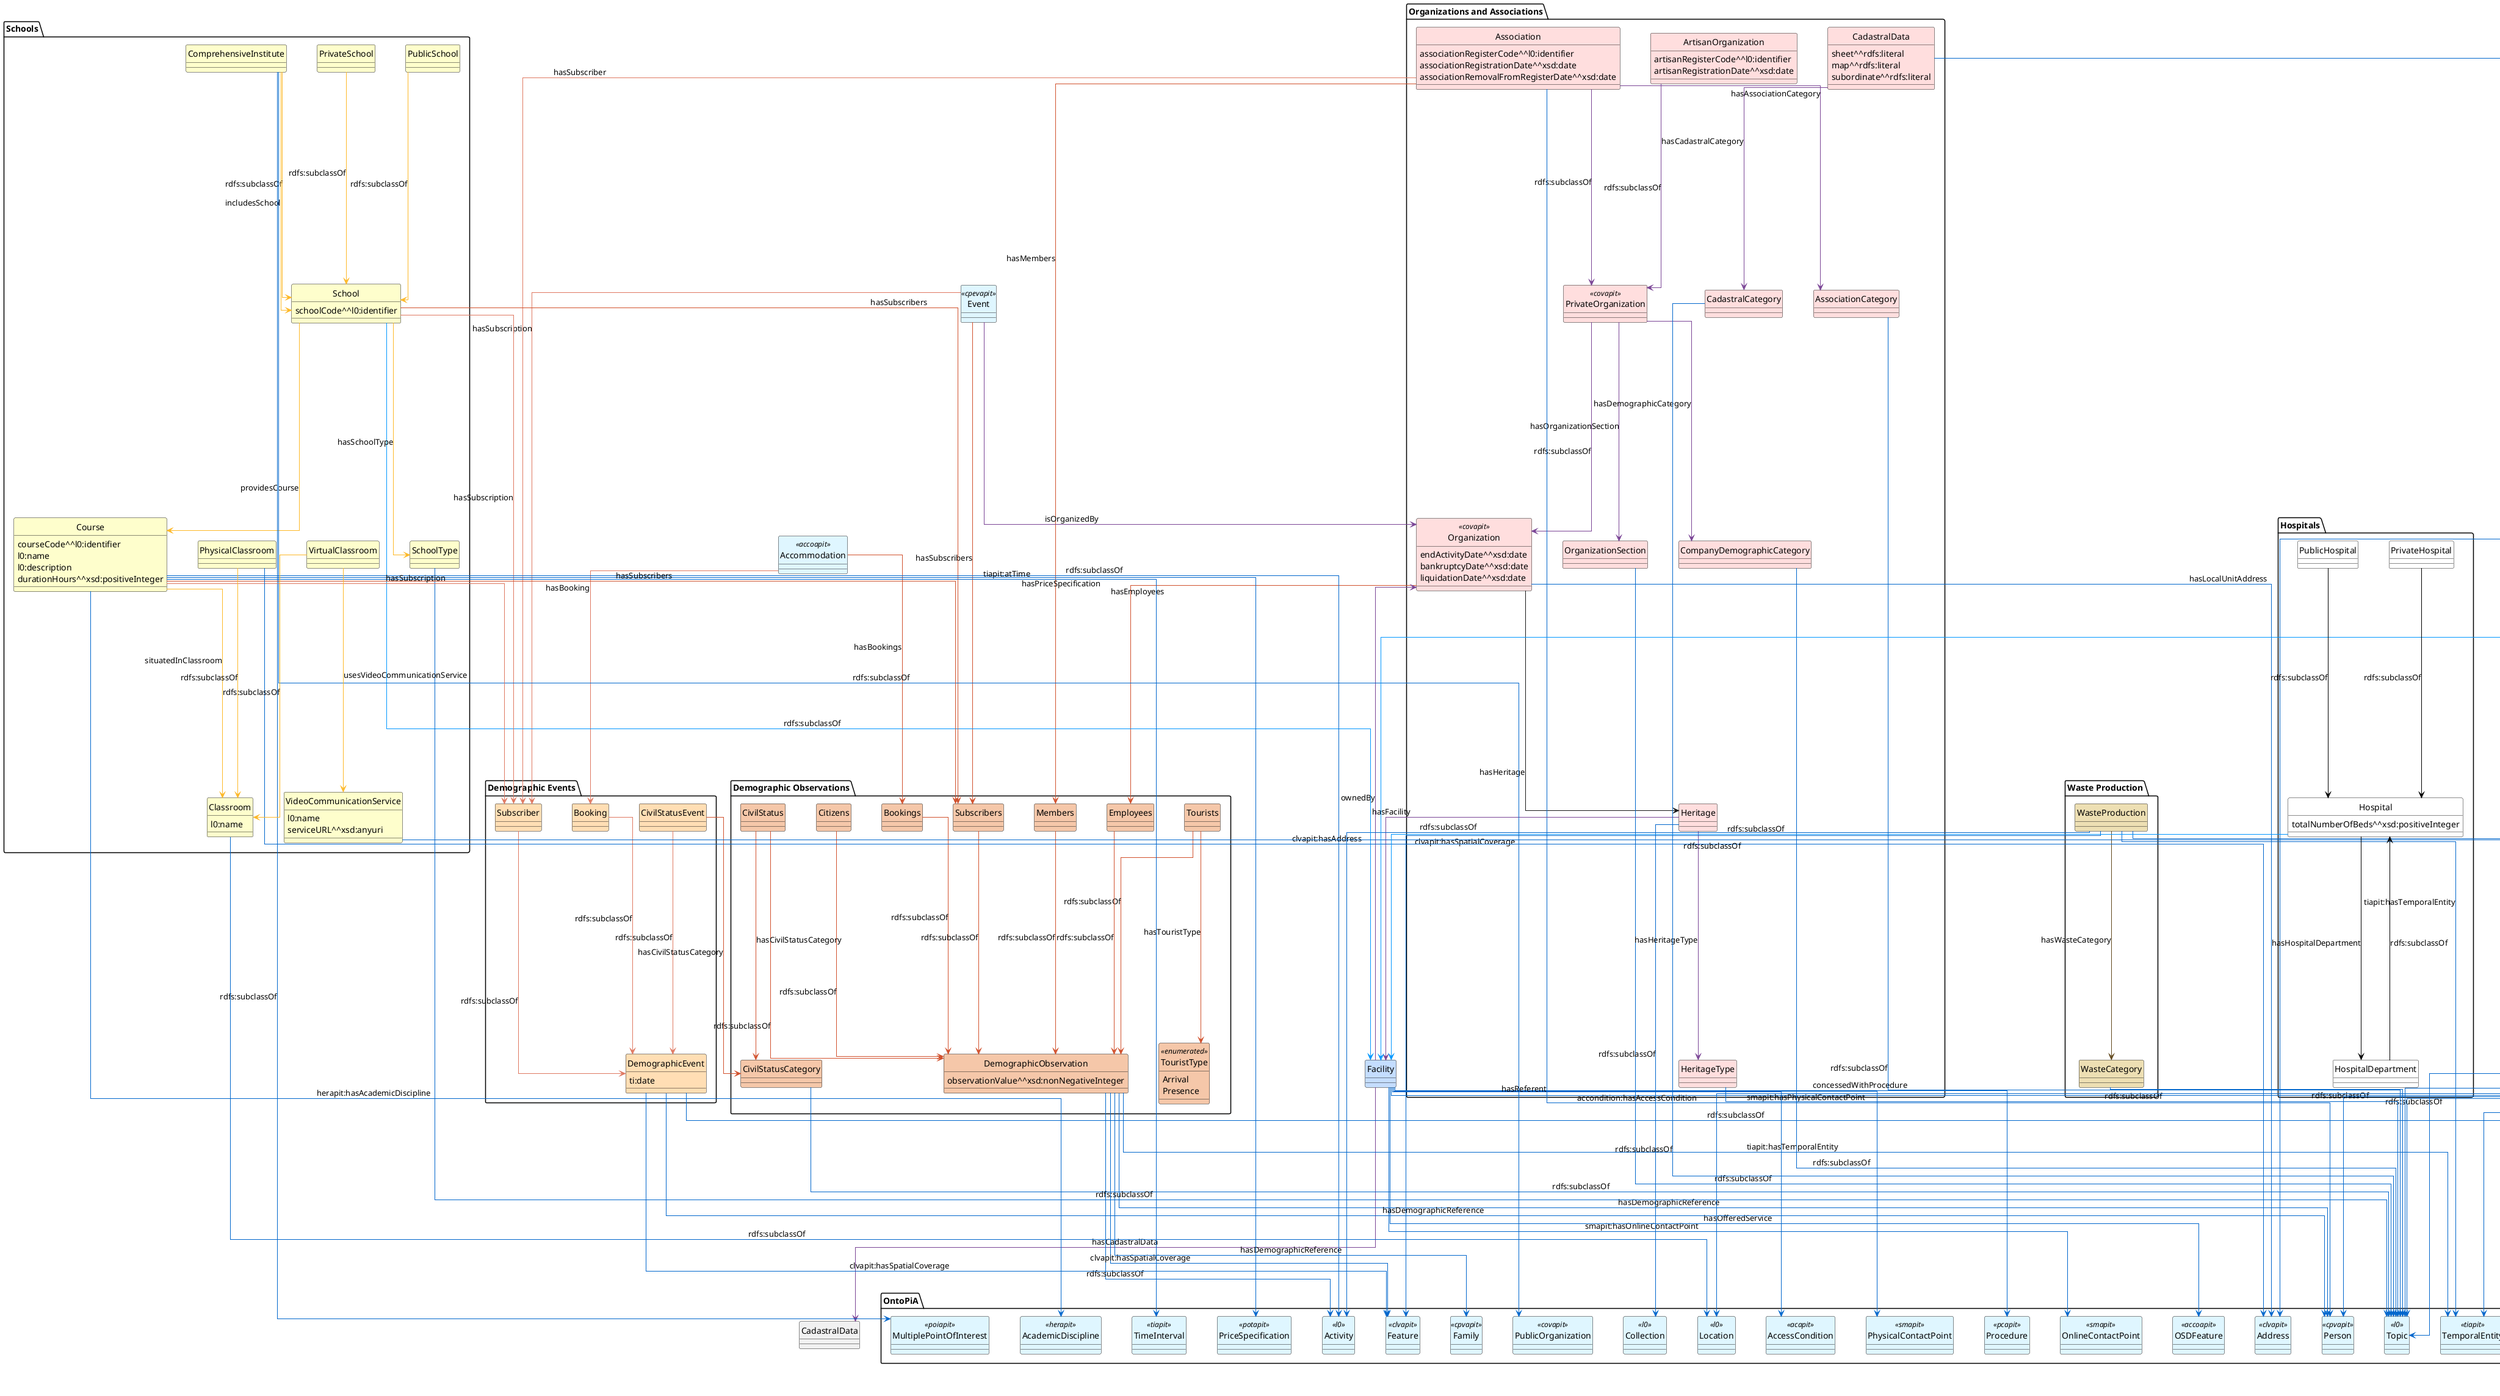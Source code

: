 @startuml OntoIM
hide circle
skinparam linetype ortho
skinparam ranksep 300
skinparam nodesep 50

!define OntoPiANode dff6ff
!define OntoPiAProperty 06c

!define OntoPiANodeEdited dff6ff

!define DemographicObservationNode f5c7a9
!define DemographicObservationProperty d1512d

!define DemographicEventNode ffdeb4
!define DemographicEventProperty df7861

!define WasteNode eddfb3
!define WasteProperty 61481c

!define OrganizationNode ffdede
!define OrganizationProperty 7a4495

!define HeritageNode ffdede
!define HeritageProperty 7a4495

!define RoadAccidentNode f2f2f2
!define RoadAccidentProperty 413f42

!define VehicleNode f2f2f2
!define VehicleProperty 413f42

!define TrafficFlowNode f2f2f2
!define TrafficFlowProperty 413f42

!define RoadSignalNode f2f2f2
!define RoadSignalProperty 413f42

!define FacilityNode c4ddff
!define FacilityProperty 0096ff

!define SchoolNode fefecc
!define SchoolProperty fdb827

!define GreenZoneNode b8f1b0
!define GreenZoneProperty 14c38e

!define HospitalNode fff
!define HospitalProperty 000

' Imported objects from OntoPiA
package "OntoPiA" {
    class Thing <<owl>> #OntoPiANode

    class Entity <<l0>> #OntoPiANode
    class Activity <<l0>> #OntoPiANode
    class Location <<l0>> #OntoPiANode
    class EventOrSituation <<l0>> #OntoPiANode
    class Topic <<l0>> #OntoPiANode
    class Object <<l0>> #OntoPiANode
    class Characteristic <<l0>> #OntoPiANode
    class Collection <<l0>> #OntoPiANode
    class Agent <<l0>> #OntoPiANode

    class Address <<clvapit>> #OntoPiANode
    class City <<clvapit>> #OntoPiANode
    class StreetToponym <<clvapit>> #OntoPiANode
    class Feature <<clvapit>> #OntoPiANode
    class Country <<clvapit>> #OntoPiANode
    class Geometry <<clvapit>> #OntoPiANode

    class TimeInterval <<tiapit>> #OntoPiANode
    class TemporalEntity <<tiapit>> #OntoPiANode

    class Value <<muapit>> #OntoPiANode

    class OnlineContactPoint <<smapit>> #OntoPiANode
    class PhysicalContactPoint <<smapit>> #OntoPiANode

    class AccessCondition <<acapit>> #OntoPiANode

    class Person <<cpvapit>> #OntoPiANode
    class Family <<cpvapit>> #OntoPiANode

    class PriceSpecification <<potapit>> #OntoPiANode

    class PointOfInterest <<poiapit>> #OntoPiANode
    class MultiplePointOfInterest <<poiapit>> #OntoPiANode

    class Procedure <<pcapit>> #OntoPiANode

    class OSDFeature <<accoapit>> #OntoPiANode

    class AcademicDiscipline <<herapit>> #OntoPiANode

    class PublicOrganization <<covapit>> #OntoPiANode
}

' Added an Accessible Point of Interest, a POI with online contact point, physical contact point, an organization owner and an access condition.
class Facility #FacilityNode
Facility -[#OntoPiAProperty]-> PointOfInterest : rdfs:subclassOf

Facility -[#OntoPiAProperty]-> OnlineContactPoint : smapit:hasOnlineContactPoint
Facility -[#OntoPiAProperty]-> PhysicalContactPoint : smapit:hasPhysicalContactPoint
Facility -[#OntoPiAProperty]-> AccessCondition : accondition:hasAccessCondition
Facility -[#OntoPiAProperty]-> OSDFeature : hasOfferedService
Facility -[#OntoPiAProperty]-> Procedure : concessedWithProcedure
Facility -[#HeritageProperty]-> CadastralData : hasCadastralData


package "Demographic Observations" {
    ' Demographic Observation
    ' A demographic observation can describe the demographic composition of an entity during time
    ' An example can be the number of subscribers to an event, emoployees of an organization, members of an association
    ' For a country it can be the number of citizens, weddings, deaths etc...
    ' A demo observation comes with its value and a demo prototype, which describes the type of person o family counted
    ' A demo observation can also be releated to a spatial object, which describes the spatial delimitation of the observation
    ' For example, we can count the number of males in a specific area, that can be a city, a borough, a street, etc...
    class DemographicObservation #DemographicObservationNode {
        observationValue^^xsd:nonNegativeInteger
    }
    DemographicObservation -[#OntoPiAProperty]-> Activity : rdfs:subclassOf

    DemographicObservation -[#OntoPiAProperty]-> TemporalEntity : tiapit:hasTemporalEntity
    DemographicObservation -[#OntoPiAProperty]-> Feature : clvapit:hasSpatialCoverage
    DemographicObservation -[#OntoPiAProperty]-> Person : hasDemographicReference
    DemographicObservation -[#OntoPiAProperty]-> Family : hasDemographicReference

    class Citizens #DemographicObservationNode
    Citizens -[#DemographicObservationProperty]-> DemographicObservation : rdfs:subclassOf

    class CivilStatus #DemographicObservationNode
    CivilStatus -[#DemographicObservationProperty]-> DemographicObservation : rdfs:subclassOf

    CivilStatus -[#DemographicObservationProperty]-> CivilStatusCategory : hasCivilStatusCategory

    class CivilStatusCategory #DemographicObservationNode
    CivilStatusCategory -[#OntoPiAProperty]-> Topic : rdfs:subclassOf

    class Tourists #DemographicObservationNode
    Tourists -[#DemographicObservationProperty]-> DemographicObservation : rdfs:subclassOf

    Tourists -[#DemographicObservationProperty]-> TouristType : hasTouristType

    class TouristType <<enumerated>> #DemographicObservationNode {
        Arrival
        Presence
    }

    class Bookings #DemographicObservationNode
    Bookings -[#DemographicObservationProperty]-> DemographicObservation : rdfs:subclassOf

    class Subscribers #DemographicObservationNode
    Subscribers -[#DemographicObservationProperty]-> DemographicObservation : rdfs:subclassOf

    class Employees #DemographicObservationNode
    Employees -[#DemographicObservationProperty]-> DemographicObservation : rdfs:subclassOf

    class Members #DemographicObservationNode
    Members -[#DemographicObservationProperty]-> DemographicObservation : rdfs:subclassOf
}

package "Demographic Events" {
    ' A demo event represents a wedding, a death, a birth, offering a non aggregated view of a demo observation
    class DemographicEvent #DemographicEventNode {
        ti:date
    }
    DemographicEvent -[#OntoPiAProperty]-> EventOrSituation : rdfs:subclassOf

    DemographicEvent -[#OntoPiAProperty]-> Person : hasDemographicReference
    DemographicEvent -[#OntoPiAProperty]-> Feature : clvapit:hasSpatialCoverage

    class CivilStatusEvent #DemographicEventNode
    CivilStatusEvent -[#DemographicEventProperty]-> DemographicEvent : rdfs:subclassOf

    CivilStatusEvent -[#DemographicObservationProperty]-> CivilStatusCategory : hasCivilStatusCategory

    class Subscriber #DemographicEventNode
    Subscriber -[#DemographicEventProperty]-> DemographicEvent : rdfs:subclassOf

    class Booking #DemographicEventNode
    Booking -[#DemographicEventProperty]-> DemographicEvent : rdfs:subclassOf
}

package "Organizations and Associations" {
    ' Organization, added end of activity, bankruptcy and liquidation, added number of empolyees, local units and heritage
    ' Added section and demograpgic classification of organization for private companies (taken from Camera di Commercio)
    ' Added an Artisan Organization with artisan Register code and date
    class Organization <<covapit>> #OrganizationNode {
        endActivityDate^^xsd:date
        bankruptcyDate^^xsd:date
        liquidationDate^^xsd:date
    }

    ' Organization --> Payment : sentPayment (see later)
    Organization -[#DemographicObservationProperty]-> Employees : hasEmployees
    Organization -[#OntoPiAProperty]-> Address : hasLocalUnitAddress
    Organization --> Heritage : hasHeritage

    Facility -[#OrganizationProperty]-> Organization : ownedBy

    class PrivateOrganization <<covapit>> #OrganizationNode
    PrivateOrganization -[#OrganizationProperty]-> Organization : rdfs:subclassOf

    PrivateOrganization -[#OrganizationProperty]-> OrganizationSection : hasOrganizationSection
    PrivateOrganization -[#OrganizationProperty]-> CompanyDemographicCategory : hasDemographicCategory

    class OrganizationSection #OrganizationNode
    OrganizationSection -[#OntoPiAProperty]-> Topic : rdfs:subclassOf

    class CompanyDemographicCategory #OrganizationNode
    CompanyDemographicCategory -[#OntoPiAProperty]-> Topic : rdfs:subclassOf

    class ArtisanOrganization #OrganizationNode {
        artisanRegisterCode^^l0:identifier
        artisanRegistrationDate^^xsd:date
    }
    ArtisanOrganization -[#OrganizationProperty]-> PrivateOrganization : rdfs:subclassOf

    ' Associations are sublclass of organizations, with referent, association category (controlled vocabulary) and members observation
    class Association #OrganizationNode {
        associationRegisterCode^^l0:identifier
        associationRegistrationDate^^xsd:date
        associationRemovalFromRegisterDate^^xsd:date
    }
    Association -[#OrganizationProperty]-> PrivateOrganization : rdfs:subclassOf

    Association -[#OntoPiAProperty]-> Person : hasReferent
    Association -[#OrganizationProperty]-> AssociationCategory : hasAssociationCategory
    Association -[#DemographicObservationProperty]-> Members : hasMembers
    Association -[#DemographicEventProperty]-> Subscriber : hasSubscriber

    class AssociationCategory #OrganizationNode
    AssociationCategory -[#OntoPiAProperty]-> Topic : rdfs:subclassOf

    ' The heritage of an organization, a collection of buildings owned by the organization. There are different types of heritage, like state owned assets, unavailable ecc...
    class Heritage #HeritageNode
    Heritage -[#OntoPiAProperty]-> Collection : rdfs:subclassOf

    Heritage -[#HeritageProperty]-> HeritageType : hasHeritageType
    Heritage -[#HeritageProperty]-> Facility : hasFacility

    class HeritageType #HeritageNode
    HeritageType -[#OntoPiAProperty]-> Topic : rdfs:subclassOf

    class CadastralData #HeritageNode {
        sheet^^rdfs:literal
        map^^rdfs:literal
        subordinate^^rdfs:literal
    }
    CadastralData -[#OntoPiAProperty]-> Object : rdfs:subclassOf

    CadastralData -[#HeritageProperty]-> CadastralCategory : hasCadastralCategory

    class CadastralCategory #HeritageNode
    CadastralCategory -[#OntoPiAProperty]-> Topic : rdfs:subclassOf
}

' Events, added the organizer of the event and the subscribers
class Event <<cpevapit>> #OntoPiANodeEdited
Event -[#OrganizationProperty]-> Organization : isOrganizedBy
Event -[#DemographicObservationProperty]-> Subscribers : hasSubscribers
Event -[#DemographicEventProperty]-> Subscriber : hasSubscription

package "Waste Production" {
    ' Waste production
    class WasteProduction #WasteNode
    WasteProduction -[#OntoPiAProperty]-> Activity : rdfs:subclassOf

    WasteProduction -[#OntoPiAProperty]-> Value : hasValue
    WasteProduction -[#OntoPiAProperty]-> TemporalEntity : tiapit:hasTemporalEntity
    WasteProduction -[#OntoPiAProperty]-> Feature : clvapit:hasSpatialCoverage

    WasteProduction -[#WasteProperty]-> WasteCategory : hasWasteCategory

    class WasteCategory #WasteNode
    WasteCategory -[#OntoPiAProperty]-> Topic : rdfs:subclassOf
}

package "Roads and Traffic" {
    ' Road accidents
    class RoadAccident #RoadAccidentNode {
        ti:date
    }
    RoadAccident -[#OntoPiAProperty]-> EventOrSituation : rdfs:subclassOf

    RoadAccident -[#RoadAccidentProperty]-> RevelationUnit : detectedBy
    RoadAccident -[#OntoPiAProperty]-> Geometry : clvapit:hasGeometry
    RoadAccident -[#RoadAccidentProperty]-> Road : hasRoad
    RoadAccident -[#RoadAccidentProperty]-> WeatherCondition : hasWeatherCondition
    RoadAccident -[#RoadAccidentProperty]-> AccidentType : hasAccidentType
    RoadAccident -[#RoadAccidentProperty]-> InvolvedVehicle : hasInvolvedVehicle
    RoadAccident -[#RoadAccidentProperty]-> InvolvedPerson : hasInvolvedPerson
    RoadAccident -[#RoadAccidentProperty]-> InvolvedObstacle : hasInvolvedObstacle

    class RevelationUnit #RoadAccidentNode
    RevelationUnit -[#OntoPiAProperty]-> Agent : rdfs:subclassOf

    class Road #RoadAccidentNode {
        roadName^^l0:name
    }
    Road -[#OntoPiAProperty]-> Location : rdfs:subclassOf

    Road -[#OntoPiAProperty]-> Address : hasAddress
    Road -[#RoadAccidentProperty]-> RoadCategory : hasRoadCategory
    Road -[#RoadAccidentProperty]-> RoadType : hasRoadType
    Road -[#RoadAccidentProperty]-> PavementType : hasPavementType
    Road -[#RoadAccidentProperty]-> RoadContext : hasRoadContext
    Road -[#RoadAccidentProperty]-> RoadbedStatus : hasRoadbedStatus
    Road -[#RoadAccidentProperty]-> RoadSignalPresence : hasRoadSignalPresence

    class RoadCategory #RoadAccidentNode
    RoadCategory -[#OntoPiAProperty]-> Topic : rdfs:subclassOf

    class RoadType #RoadAccidentNode
    RoadType -[#OntoPiAProperty]-> Characteristic : rdfs:subclassOf

    class PavementType #RoadAccidentNode
    PavementType -[#OntoPiAProperty]-> Characteristic : rdfs:subclassOf

    class RoadContext #RoadAccidentNode
    RoadContext -[#OntoPiAProperty]-> Characteristic : rdfs:subclassOf

    class RoadbedStatus #RoadAccidentNode
    RoadbedStatus -[#OntoPiAProperty]-> Characteristic : rdfs:subclassOf

    class RoadSignalPresence #RoadAccidentNode
    RoadSignalPresence -[#OntoPiAProperty]-> Characteristic : rdfs:subclassOf

    class WeatherCondition #RoadAccidentNode
    WeatherCondition -[#OntoPiAProperty]-> Characteristic : rdfs:subclassOf

    class AccidentType #RoadAccidentNode
    AccidentType -[#OntoPiAProperty]-> Characteristic : rdfs:subclassOf

    class InvolvedEntity #RoadAccidentNode
    InvolvedEntity -[#OntoPiAProperty]-> Entity : rdfs:subclassOf

    InvolvedEntity -[#RoadAccidentProperty]-> AccidentCircumstance : hasAccidentCircumstance

    class AccidentCircumstance #RoadAccidentNode
    AccidentCircumstance -[#OntoPiAProperty]-> Characteristic : rdfs:subclassOf

    class InvolvedVehicle #RoadAccidentNode
    InvolvedVehicle -[#RoadAccidentProperty]-> InvolvedEntity : rdfs:subclassOf

    InvolvedVehicle -[#VehicleProperty]-> Vehicle : hasVehicle
    InvolvedVehicle -[#RoadAccidentProperty]-> InvolvedPerson : hasConducent
    InvolvedVehicle -[#RoadAccidentProperty]-> InvolvedPerson : hasPassenger
    InvolvedVehicle -[#RoadAccidentProperty]-> InvolvedPerson : hasFrontPassenger
    InvolvedVehicle -[#RoadAccidentProperty]-> InvolvedPerson : hasBackPassenger

    class InvolvedPerson #RoadAccidentNode
    InvolvedPerson --> InvolvedEntity : rdfs:subclassOf
    InvolvedPerson -[#OntoPiAProperty]-> Person : rdfs:subclassOf

    InvolvedPerson -[#RoadAccidentProperty]-> InvolvedPersonStatus : hasInvolvedPersonStatus

    class InvolvedPersonStatus #RoadAccidentNode
    InvolvedPersonStatus -[#OntoPiAProperty]-> Characteristic : rdfs:subclassOf

    class InvolvedObstacle #RoadAccidentNode
    InvolvedObstacle -[#RoadAccidentProperty]-> InvolvedEntity : rdfs:subclassOf

    class Vehicle #VehicleNode {
        licensePlate^^l0:identifier
        registrationYear^^xsd:gYear
        brand^^rdfs:literal
        model^^rdfs:literal
        color^^rdfs:literal
    }
    Vehicle -[#OntoPiAProperty]-> Object : rdfs:subclassOf

    Vehicle -[#VehicleProperty]-> VehicleCategory : hasVehicleCategory
    Vehicle -[#OntoPiAProperty]-> Value : hasLength
    Vehicle -[#OntoPiAProperty]-> Value : hasWidth
    Vehicle -[#OntoPiAProperty]-> Value : hasHeight
    Vehicle -[#OntoPiAProperty]-> Value : hasWeight
    Vehicle -[#OntoPiAProperty]-> Value : hasEngineDisplacement
    Vehicle -[#OntoPiAProperty]-> Country : hasRegistrationCountry

    class VehicleCategory #VehicleNode
    VehicleCategory -[#OntoPiAProperty]-> Topic : rdfs:subclassOf

    ' The road signals are point of interests with a signal value (e.g. 50 for a speed limit or the name of the destination indicated)
    class RoadSignal #RoadSignalNode {
        signalValue^^rdfs:literal
        installationDate^^xsd:date
        removalDate^^xsd:date
    }
    RoadSignal -[#OntoPiAProperty]-> PointOfInterest : rdfs:subclassOf

    RoadSignal -[#RoadSignalProperty]-> RoadSignalType : hasSignalType

    ' The road signal type is a controlled vocabulary of all road signals, with a value, an image and a category
    class RoadSignalType #RoadSignalNode
    RoadSignalType -[#OntoPiAProperty]-> Topic : rdfs:subclassOf

    ' Traffic Flow observation. Added street toponym to road segment and vehicle category (controlled vocabulary)
    class TrafficFlow <<iotapit>> #TrafficFlowNode
    TrafficFlow -[#OntoPiAProperty]-> RoadSegment : iotapit:hasFeatureOfInterest
    TrafficFlow -[#TrafficFlowProperty]-> VehicleCategory : hasVehicleCategory
    TrafficFlow -[#TrafficFlowProperty]-> TrafficFlowDirection : hasTrafficFlowDirection

    class TrafficFlowDirection <<enumerated>> #TrafficFlowNode {
        In
        Out
    }

    class RoadSegment <<iotapit>> #TrafficFlowNode
    RoadSegment -[#OntoPiAProperty]-> StreetToponym : clvapit:hasStreetToponym
}

' Booking statistical data for accommodation facilities
class Accommodation <<accoapit>> #OntoPiANodeEdited
Accommodation -[#DemographicObservationProperty]-> Bookings : hasBookings
Accommodation -[#DemographicEventProperty]-> Booking : hasBooking

package "Schools" {
    ' A school can be public or private is an accessible point of interest, with services, subscribers and courses that can be offer
    class School #SchoolNode {
        schoolCode^^l0:identifier
    }
    School -[#FacilityProperty]-> Facility : rdfs:subclassOf

    School -[#SchoolProperty]-> SchoolType : hasSchoolType
    School -[#SchoolProperty]-> Course : providesCourse
    School -[#DemographicObservationProperty]-> Subscribers : hasSubscribers
    School -[#DemographicEventProperty]-> Subscriber : hasSubscription

    class ComprehensiveInstitute #SchoolNode
    ComprehensiveInstitute -[#SchoolProperty]-> School : rdfs:subclassOf
    ComprehensiveInstitute -[#OntoPiAProperty]-> MultiplePointOfInterest : rdfs:subclassOf
    ComprehensiveInstitute -[#OntoPiAProperty]-> PublicOrganization : rdfs:subclassOf

    ComprehensiveInstitute -[#SchoolProperty]-> School : includesSchool

    ' controlled vocabulary
    class SchoolType #SchoolNode
    SchoolType -[#OntoPiAProperty]-> Topic : rdfs:subclassOf

    class PublicSchool #SchoolNode
    PublicSchool -[#SchoolProperty]-> School : rdfs:subclassOf

    class PrivateSchool #SchoolNode
    PrivateSchool -[#SchoolProperty]-> School : rdfs:subclassOf

    ' A course organized by a school or an organization is an activity located in a classroom (phisical or online), with a price and subscribers
    class Course #SchoolNode {
        courseCode^^l0:identifier
        l0:name
        l0:description
        durationHours^^xsd:positiveInteger
    }
    Course -[#OntoPiAProperty]-> Activity : rdfs:subclassOf

    Course -[#OntoPiAProperty]-> TimeInterval : tiapit:atTime
    Course -[#SchoolProperty]-> Classroom : situatedInClassroom
    Course -[#OntoPiAProperty]-> PriceSpecification : hasPriceSpecification
    Course -[#DemographicObservationProperty]-> Subscribers : hasSubscribers
    Course -[#DemographicEventProperty]-> Subscriber : hasSubscription
    Course -[#OntoPiAProperty]-> AcademicDiscipline : herapit:hasAcademicDiscipline

    ' A classroom is a space where a course take place. A physical classroom has an address, a virtual classroom is associated with the service used.
    class Classroom #SchoolNode {
        l0:name
    }
    Classroom -[#OntoPiAProperty]-> Location : rdfs:subclassOf

    class PhysicalClassroom #SchoolNode
    PhysicalClassroom -[#SchoolProperty]-> Classroom : rdfs:subclassOf

    PhysicalClassroom -[#OntoPiAProperty]-> Address : clvapit:hasAddress

    class VirtualClassroom #SchoolNode
    VirtualClassroom -[#SchoolProperty]-> Classroom : rdfs:subclassOf

    VirtualClassroom -[#SchoolProperty]-> VideoCommunicationService : usesVideoCommunicationService

    class VideoCommunicationService #SchoolNode {
        l0:name
        serviceURL^^xsd:anyuri
    }
    VideoCommunicationService -[#OntoPiAProperty]-> Object : rdfs:subclassOf
}

package "Green Zones" {
    ' A green zone is an accessible point of interest that can also contains plants and can has an area
    class GreenZone #GreenZoneNode
    GreenZone -[#FacilityProperty]-> Facility : rdfs:subclassOf

    GreenZone -[#OntoPiAProperty]-> Value : hasSurface
    GreenZone -[#GreenZoneProperty]-> Plant : hasPlant

    ' A plant, with the species, the common name, the born year, planted date and its status in time. The status is described as the plant health, the height and the circumference
    class Plant #GreenZoneNode {
        plantCode^^l0:identifier
        commonName^^l0:name
        species^^l0:name
        plantingDate^^xsd:datetime
        birthYear^^xsd:gYear
    }
    Plant -[#OntoPiAProperty]-> PointOfInterest : rdfs:subclassOf

    Plant -[#GreenZoneProperty]-> PlantStatusInTime : hasStatusInTime

    class PlantStatusInTime #GreenZoneNode
    PlantStatusInTime -[#OntoPiAProperty]-> EventOrSituation : rdfs:subclassOf

    PlantStatusInTime -[#OntoPiAProperty]-> Value : hasHeight
    PlantStatusInTime -[#OntoPiAProperty]-> Value : hasDiameter
    PlantStatusInTime -[#GreenZoneProperty]-> PlantHealthStatus : hasHealthStatus
    PlantStatusInTime -[#OntoPiAProperty]-> TemporalEntity : ti:hasTemporalEntity

    class PlantHealthStatus <<enumerated>> #GreenZoneNode {
        Good
        Fair
        Bad
        Stump
        Dead
    }
}

package "Hospitals" {
    ' An hospial is an accessible point of interest with hospital departments, services, total number of beds and departments which are also described as hospitals
    class Hospital #HospitalNode {
        totalNumberOfBeds^^xsd:positiveInteger
    }
    Hospital -[#FacilityProperty]-> Facility : rdfs:subclassOf

    Hospital -[#HospitalProperty]-> HospitalDepartment : hasHospitalDepartment

    class PublicHospital #HospitalNode
    PublicHospital -[#HospitalProperty]-> Hospital : rdfs:subclassOf

    class PrivateHospital #HospitalNode
    PrivateHospital -[#HospitalProperty]-> Hospital : rdfs:subclassOf

    class HospitalDepartment #HospitalNode
    HospitalDepartment -[#HospitalProperty]-> Hospital : rdfs:subclassOf
}
@enduml